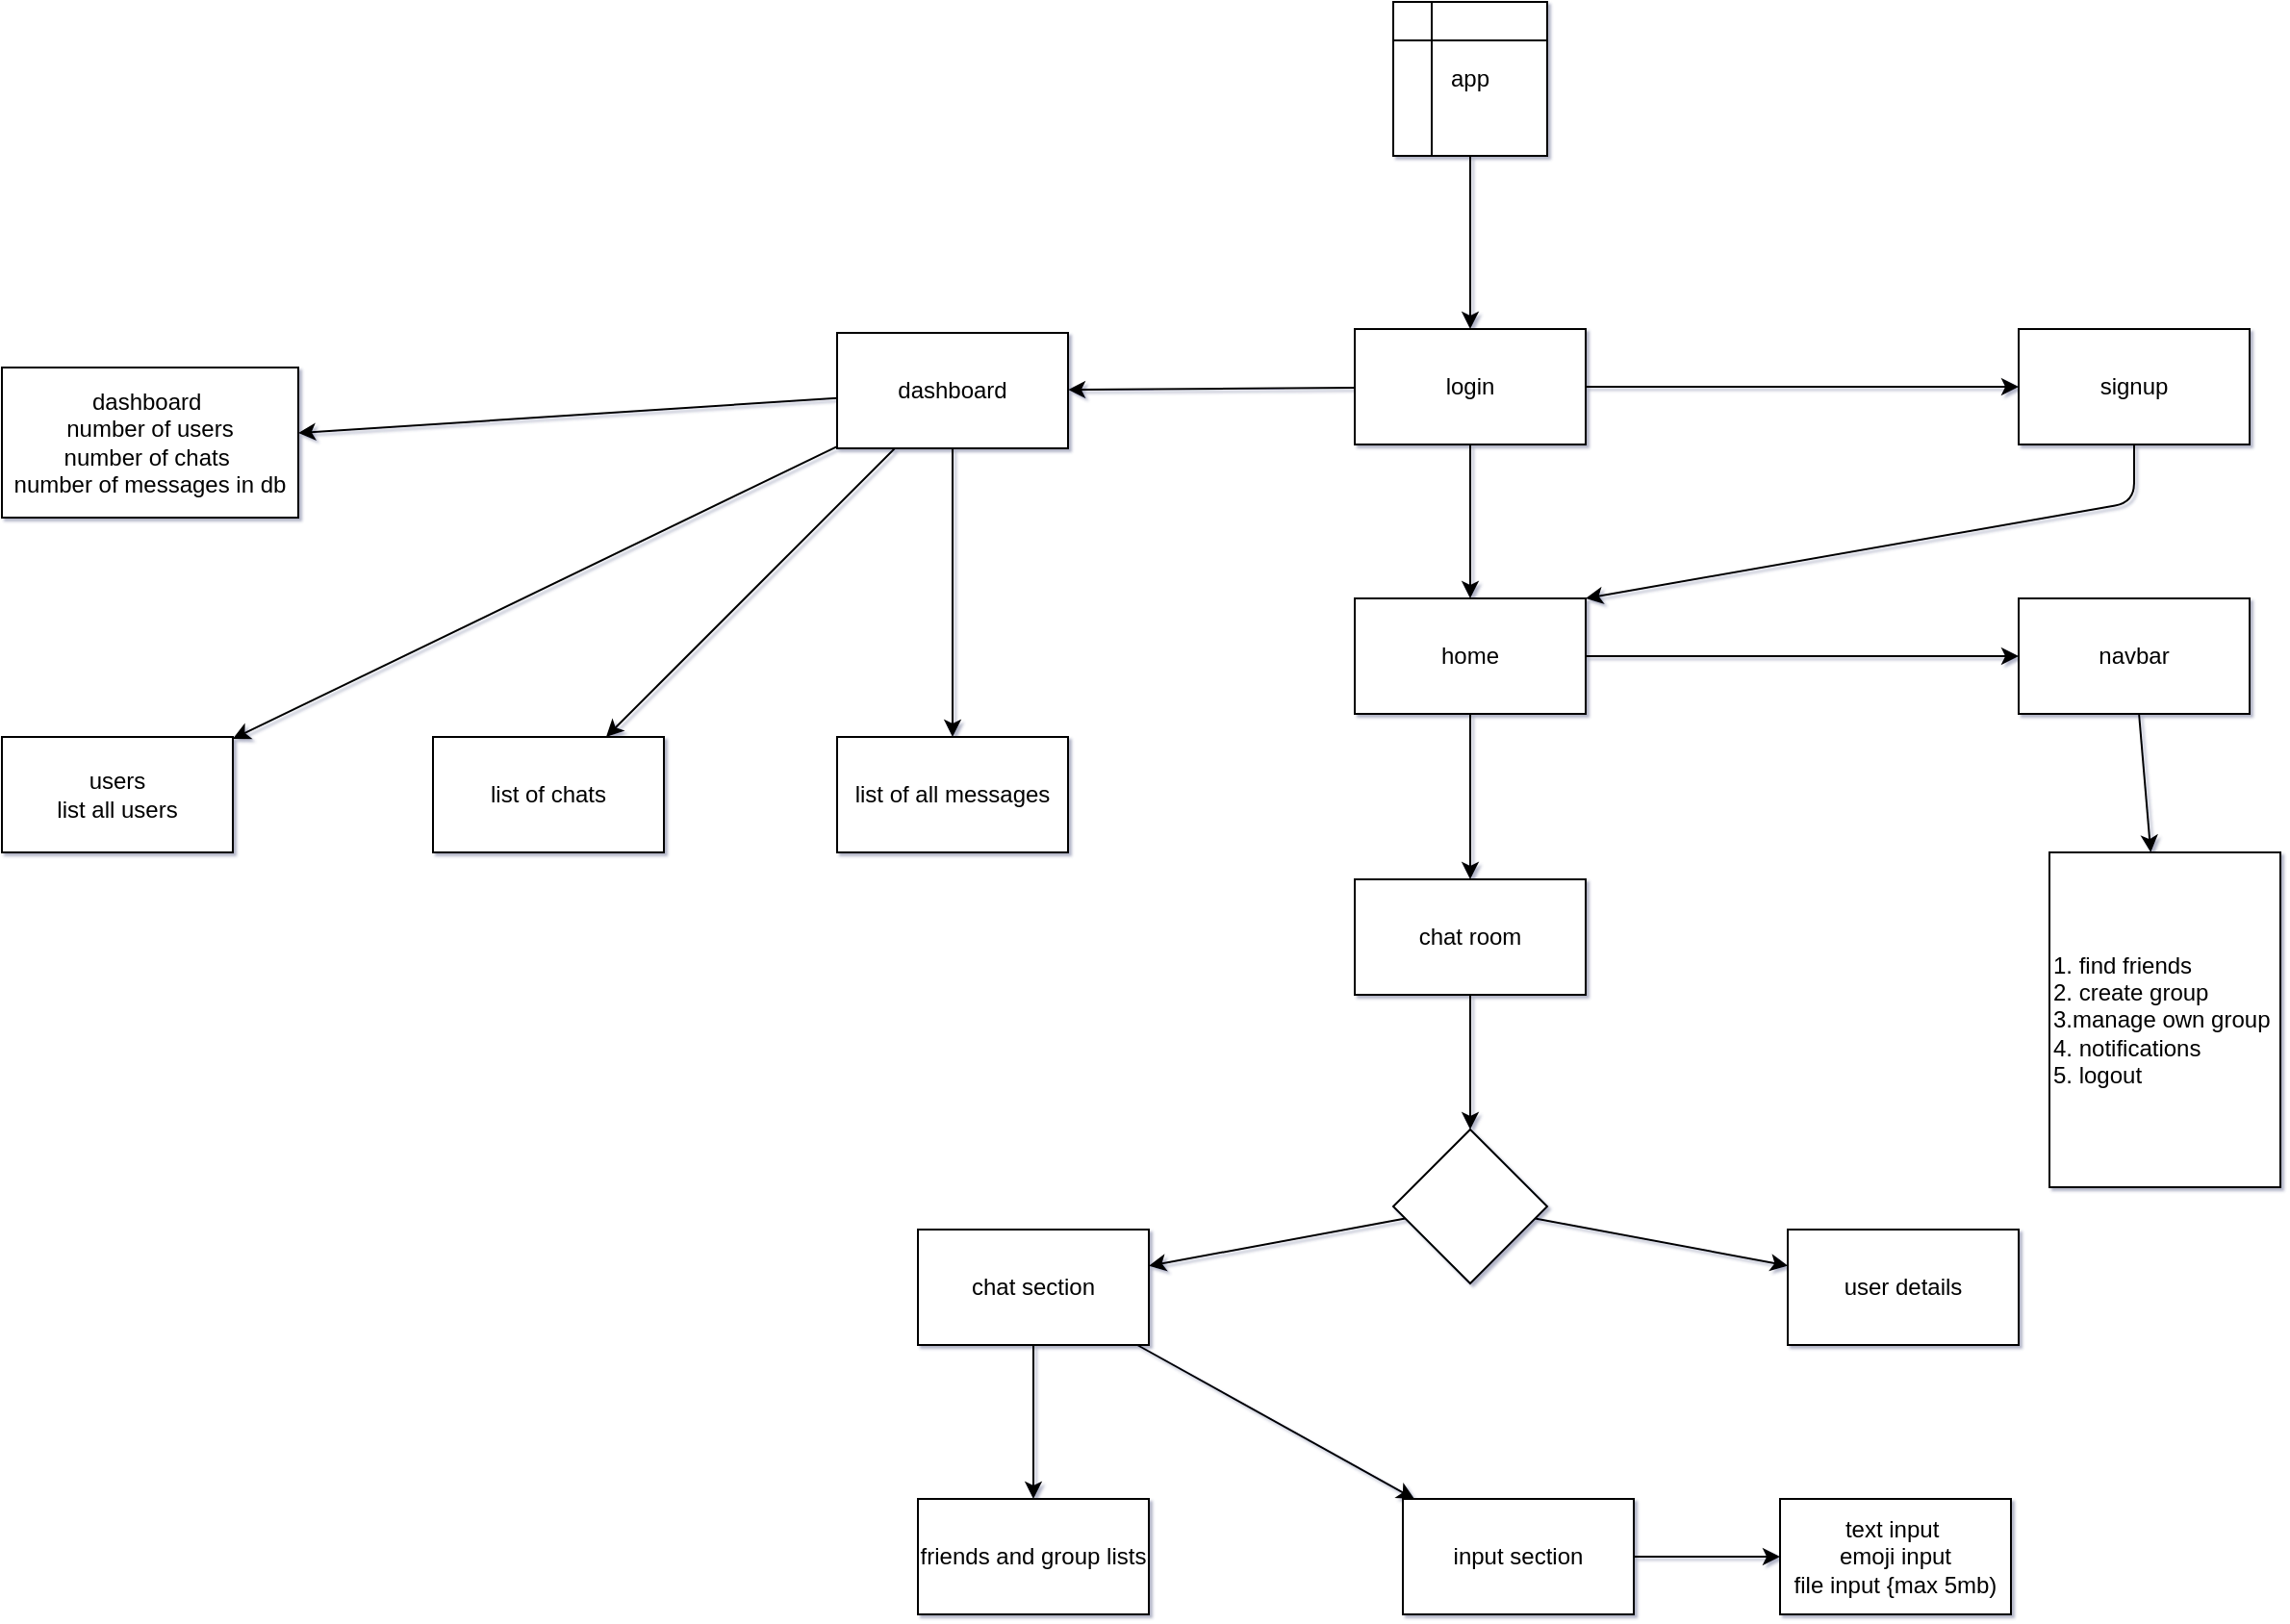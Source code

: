 <mxfile>
    <diagram id="mLNgzGBOcWU71gzkpm0D" name="Page-1">
        <mxGraphModel dx="1952" dy="1178" grid="1" gridSize="14" guides="1" tooltips="1" connect="1" arrows="1" fold="1" page="1" pageScale="1" pageWidth="3300" pageHeight="4681" background="#FFFFFF" math="0" shadow="1">
            <root>
                <mxCell id="0"/>
                <mxCell id="1" parent="0"/>
                <mxCell id="9" value="" style="edgeStyle=none;html=1;" edge="1" parent="1" source="3" target="8">
                    <mxGeometry relative="1" as="geometry"/>
                </mxCell>
                <mxCell id="3" value="app" style="shape=internalStorage;whiteSpace=wrap;html=1;backgroundOutline=1;" vertex="1" parent="1">
                    <mxGeometry x="779" y="28" width="80" height="80" as="geometry"/>
                </mxCell>
                <mxCell id="11" value="" style="edgeStyle=none;html=1;" edge="1" parent="1" source="8" target="10">
                    <mxGeometry relative="1" as="geometry"/>
                </mxCell>
                <mxCell id="13" value="" style="edgeStyle=none;html=1;" edge="1" parent="1" source="8" target="12">
                    <mxGeometry relative="1" as="geometry"/>
                </mxCell>
                <mxCell id="15" value="" style="edgeStyle=none;html=1;" edge="1" parent="1" source="8" target="14">
                    <mxGeometry relative="1" as="geometry"/>
                </mxCell>
                <mxCell id="8" value="login&lt;br&gt;" style="whiteSpace=wrap;html=1;" vertex="1" parent="1">
                    <mxGeometry x="759" y="198" width="120" height="60" as="geometry"/>
                </mxCell>
                <mxCell id="48" value="" style="edgeStyle=none;html=1;" edge="1" parent="1" source="10" target="47">
                    <mxGeometry relative="1" as="geometry"/>
                </mxCell>
                <mxCell id="50" value="" style="edgeStyle=none;html=1;" edge="1" parent="1" source="10" target="49">
                    <mxGeometry relative="1" as="geometry"/>
                </mxCell>
                <mxCell id="52" value="" style="edgeStyle=none;html=1;" edge="1" parent="1" source="10" target="51">
                    <mxGeometry relative="1" as="geometry"/>
                </mxCell>
                <mxCell id="54" value="" style="edgeStyle=none;html=1;" edge="1" parent="1" source="10" target="53">
                    <mxGeometry relative="1" as="geometry"/>
                </mxCell>
                <mxCell id="10" value="dashboard&lt;br&gt;" style="whiteSpace=wrap;html=1;" vertex="1" parent="1">
                    <mxGeometry x="490" y="200" width="120" height="60" as="geometry"/>
                </mxCell>
                <mxCell id="20" style="edgeStyle=none;html=1;entryX=1;entryY=0;entryDx=0;entryDy=0;" edge="1" parent="1" source="12" target="14">
                    <mxGeometry relative="1" as="geometry">
                        <Array as="points">
                            <mxPoint x="1164" y="288"/>
                        </Array>
                    </mxGeometry>
                </mxCell>
                <mxCell id="12" value="signup" style="whiteSpace=wrap;html=1;" vertex="1" parent="1">
                    <mxGeometry x="1104" y="198" width="120" height="60" as="geometry"/>
                </mxCell>
                <mxCell id="17" value="" style="edgeStyle=none;html=1;" edge="1" parent="1" source="14" target="16">
                    <mxGeometry relative="1" as="geometry"/>
                </mxCell>
                <mxCell id="19" value="" style="edgeStyle=none;html=1;" edge="1" parent="1" source="14" target="18">
                    <mxGeometry relative="1" as="geometry"/>
                </mxCell>
                <mxCell id="14" value="home&lt;br&gt;" style="whiteSpace=wrap;html=1;" vertex="1" parent="1">
                    <mxGeometry x="759" y="338" width="120" height="60" as="geometry"/>
                </mxCell>
                <mxCell id="33" value="" style="edgeStyle=none;html=1;" edge="1" parent="1" source="16" target="32">
                    <mxGeometry relative="1" as="geometry"/>
                </mxCell>
                <mxCell id="16" value="chat room" style="whiteSpace=wrap;html=1;" vertex="1" parent="1">
                    <mxGeometry x="759" y="484" width="120" height="60" as="geometry"/>
                </mxCell>
                <mxCell id="31" value="" style="edgeStyle=none;html=1;" edge="1" parent="1" source="18" target="30">
                    <mxGeometry relative="1" as="geometry"/>
                </mxCell>
                <mxCell id="18" value="navbar" style="whiteSpace=wrap;html=1;" vertex="1" parent="1">
                    <mxGeometry x="1104" y="338" width="120" height="60" as="geometry"/>
                </mxCell>
                <mxCell id="30" value="1. find friends&lt;br&gt;2. create group&lt;br&gt;3.manage own group&lt;br&gt;&lt;div style=&quot;&quot;&gt;&lt;span style=&quot;background-color: initial;&quot;&gt;4. notifications&amp;nbsp;&lt;/span&gt;&lt;/div&gt;&lt;div style=&quot;&quot;&gt;&lt;span style=&quot;background-color: initial;&quot;&gt;5. logout&lt;/span&gt;&lt;/div&gt;" style="whiteSpace=wrap;html=1;align=left;" vertex="1" parent="1">
                    <mxGeometry x="1120" y="470" width="120" height="174" as="geometry"/>
                </mxCell>
                <mxCell id="37" value="" style="edgeStyle=none;html=1;" edge="1" parent="1" source="32" target="36">
                    <mxGeometry relative="1" as="geometry"/>
                </mxCell>
                <mxCell id="39" value="" style="edgeStyle=none;html=1;" edge="1" parent="1" source="32" target="38">
                    <mxGeometry relative="1" as="geometry"/>
                </mxCell>
                <mxCell id="32" value="" style="rhombus;whiteSpace=wrap;html=1;" vertex="1" parent="1">
                    <mxGeometry x="779" y="614" width="80" height="80" as="geometry"/>
                </mxCell>
                <mxCell id="41" value="" style="edgeStyle=none;html=1;" edge="1" parent="1" source="36" target="40">
                    <mxGeometry relative="1" as="geometry"/>
                </mxCell>
                <mxCell id="42" style="edgeStyle=none;html=1;exitX=1;exitY=1;exitDx=0;exitDy=0;" edge="1" parent="1" source="36">
                    <mxGeometry relative="1" as="geometry">
                        <mxPoint x="652" y="726.286" as="targetPoint"/>
                    </mxGeometry>
                </mxCell>
                <mxCell id="44" value="" style="edgeStyle=none;html=1;" edge="1" parent="1" source="36" target="43">
                    <mxGeometry relative="1" as="geometry"/>
                </mxCell>
                <mxCell id="36" value="chat section" style="whiteSpace=wrap;html=1;" vertex="1" parent="1">
                    <mxGeometry x="532" y="666" width="120" height="60" as="geometry"/>
                </mxCell>
                <mxCell id="38" value="user details" style="whiteSpace=wrap;html=1;" vertex="1" parent="1">
                    <mxGeometry x="984" y="666" width="120" height="60" as="geometry"/>
                </mxCell>
                <mxCell id="40" value="friends and group lists" style="whiteSpace=wrap;html=1;" vertex="1" parent="1">
                    <mxGeometry x="532" y="806" width="120" height="60" as="geometry"/>
                </mxCell>
                <mxCell id="46" style="edgeStyle=none;html=1;entryX=0;entryY=0.5;entryDx=0;entryDy=0;" edge="1" parent="1" source="43" target="45">
                    <mxGeometry relative="1" as="geometry"/>
                </mxCell>
                <mxCell id="43" value="input section" style="whiteSpace=wrap;html=1;" vertex="1" parent="1">
                    <mxGeometry x="784" y="806" width="120" height="60" as="geometry"/>
                </mxCell>
                <mxCell id="45" value="text input&amp;nbsp;&lt;br&gt;emoji input&lt;br&gt;file input {max 5mb)" style="whiteSpace=wrap;html=1;" vertex="1" parent="1">
                    <mxGeometry x="980" y="806" width="120" height="60" as="geometry"/>
                </mxCell>
                <mxCell id="47" value="dashboard&amp;nbsp;&lt;br&gt;number of users&lt;br&gt;number of chats&amp;nbsp;&lt;br&gt;number of messages in db&lt;br&gt;" style="whiteSpace=wrap;html=1;" vertex="1" parent="1">
                    <mxGeometry x="56" y="218" width="154" height="78" as="geometry"/>
                </mxCell>
                <mxCell id="49" value="users&lt;br&gt;list all users" style="whiteSpace=wrap;html=1;" vertex="1" parent="1">
                    <mxGeometry x="56" y="410" width="120" height="60" as="geometry"/>
                </mxCell>
                <mxCell id="51" value="list of chats" style="whiteSpace=wrap;html=1;" vertex="1" parent="1">
                    <mxGeometry x="280" y="410" width="120" height="60" as="geometry"/>
                </mxCell>
                <mxCell id="53" value="list of all messages" style="whiteSpace=wrap;html=1;" vertex="1" parent="1">
                    <mxGeometry x="490" y="410" width="120" height="60" as="geometry"/>
                </mxCell>
            </root>
        </mxGraphModel>
    </diagram>
</mxfile>